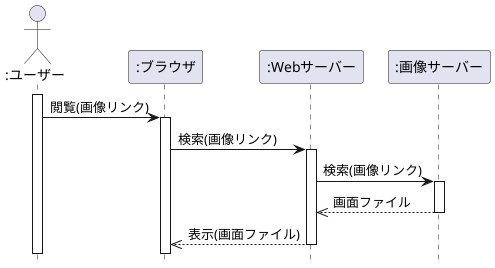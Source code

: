 @startuml  
hide footbox
Actor ":ユーザー" as ac 
participant ":ブラウザ" as bu
participant ":Webサーバー" as we
participant ":画像サーバー" as ga
activate ac
ac -> bu :閲覧(画像リンク)
activate bu
bu -> we :検索(画像リンク)
activate we
we -> ga :検索(画像リンク)
activate ga
we <<-- ga :画面ファイル
deactivate ga
bu <<-- we :表示(画面ファイル)
deactivate we
@enduml